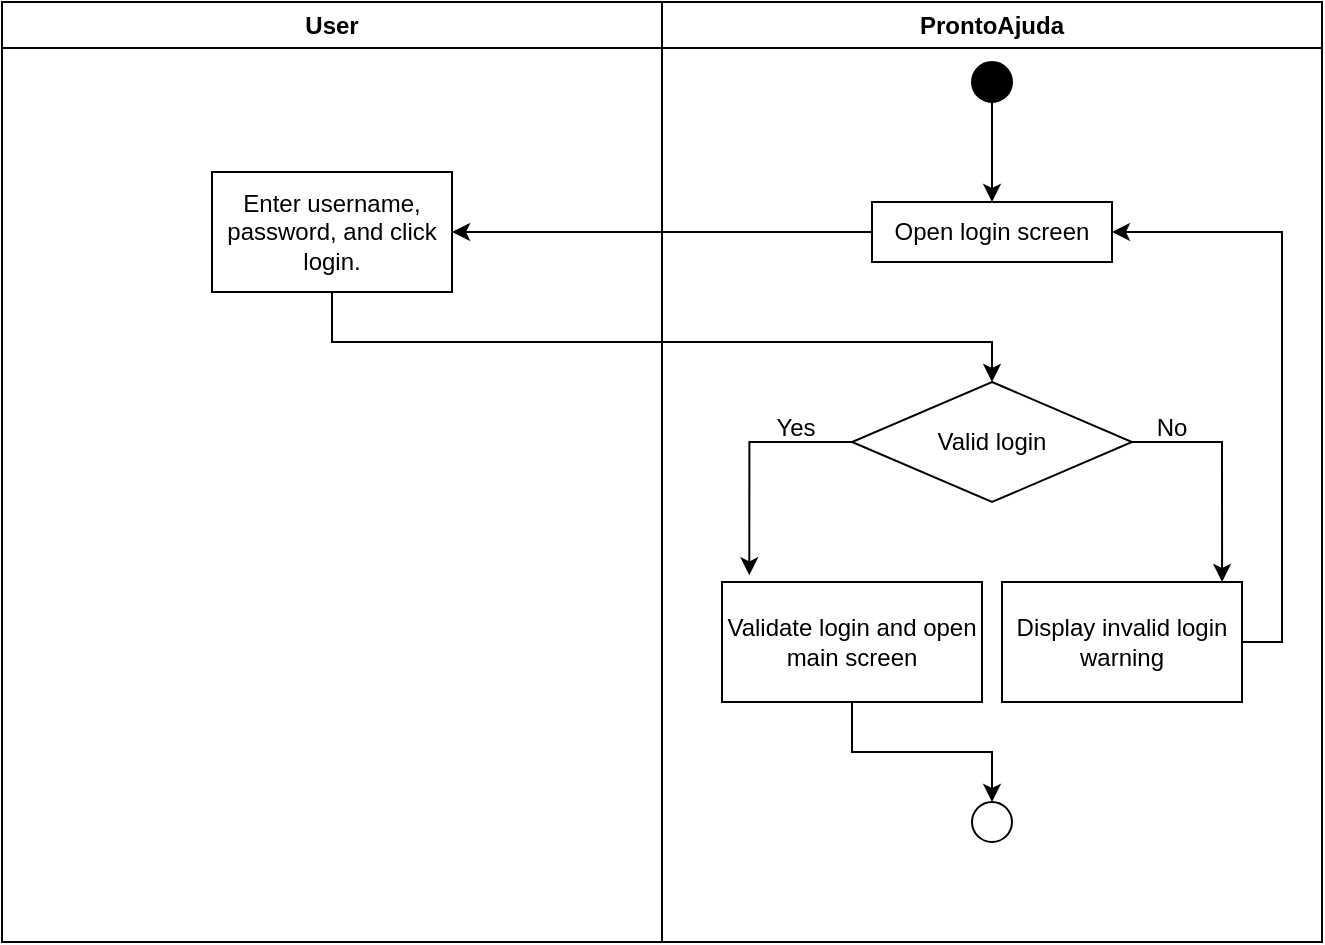 <mxfile version="27.0.2">
  <diagram name="Página-1" id="itLVcUMP6YsrIsmx9xgs">
    <mxGraphModel dx="1025" dy="459" grid="1" gridSize="10" guides="1" tooltips="1" connect="1" arrows="1" fold="1" page="1" pageScale="1" pageWidth="2339" pageHeight="3300" math="0" shadow="0">
      <root>
        <mxCell id="0" />
        <mxCell id="1" parent="0" />
        <mxCell id="yAOHgPQXLuCnolRolkKN-1" value="User" style="swimlane;whiteSpace=wrap;html=1;movable=0;resizable=0;rotatable=0;deletable=0;editable=0;locked=1;connectable=0;" vertex="1" parent="1">
          <mxGeometry x="40" y="10" width="330" height="470" as="geometry" />
        </mxCell>
        <mxCell id="yAOHgPQXLuCnolRolkKN-2" value="ProntoAjuda" style="swimlane;whiteSpace=wrap;html=1;movable=0;resizable=0;rotatable=0;deletable=0;editable=0;locked=1;connectable=0;" vertex="1" parent="1">
          <mxGeometry x="370" y="10" width="330" height="470" as="geometry" />
        </mxCell>
        <mxCell id="yAOHgPQXLuCnolRolkKN-5" style="edgeStyle=orthogonalEdgeStyle;rounded=0;orthogonalLoop=1;jettySize=auto;html=1;entryX=0.5;entryY=0;entryDx=0;entryDy=0;" edge="1" parent="1" source="yAOHgPQXLuCnolRolkKN-3" target="yAOHgPQXLuCnolRolkKN-4">
          <mxGeometry relative="1" as="geometry" />
        </mxCell>
        <mxCell id="yAOHgPQXLuCnolRolkKN-3" value="" style="ellipse;whiteSpace=wrap;html=1;aspect=fixed;fillColor=#000000;" vertex="1" parent="1">
          <mxGeometry x="525" y="40" width="20" height="20" as="geometry" />
        </mxCell>
        <mxCell id="yAOHgPQXLuCnolRolkKN-18" style="edgeStyle=orthogonalEdgeStyle;rounded=0;orthogonalLoop=1;jettySize=auto;html=1;entryX=1;entryY=0.5;entryDx=0;entryDy=0;" edge="1" parent="1" source="yAOHgPQXLuCnolRolkKN-4" target="yAOHgPQXLuCnolRolkKN-10">
          <mxGeometry relative="1" as="geometry">
            <mxPoint x="270" y="125" as="targetPoint" />
          </mxGeometry>
        </mxCell>
        <mxCell id="yAOHgPQXLuCnolRolkKN-4" value="Open login screen" style="rounded=0;whiteSpace=wrap;html=1;" vertex="1" parent="1">
          <mxGeometry x="475" y="110" width="120" height="30" as="geometry" />
        </mxCell>
        <mxCell id="yAOHgPQXLuCnolRolkKN-21" style="edgeStyle=orthogonalEdgeStyle;rounded=0;orthogonalLoop=1;jettySize=auto;html=1;" edge="1" parent="1" source="yAOHgPQXLuCnolRolkKN-10" target="yAOHgPQXLuCnolRolkKN-19">
          <mxGeometry relative="1" as="geometry">
            <Array as="points">
              <mxPoint x="205" y="180" />
              <mxPoint x="535" y="180" />
            </Array>
          </mxGeometry>
        </mxCell>
        <mxCell id="yAOHgPQXLuCnolRolkKN-10" value="Enter username, password, and click login." style="rounded=0;whiteSpace=wrap;html=1;" vertex="1" parent="1">
          <mxGeometry x="145" y="95" width="120" height="60" as="geometry" />
        </mxCell>
        <mxCell id="yAOHgPQXLuCnolRolkKN-19" value="Valid login" style="rhombus;whiteSpace=wrap;html=1;" vertex="1" parent="1">
          <mxGeometry x="465" y="200" width="140" height="60" as="geometry" />
        </mxCell>
        <mxCell id="yAOHgPQXLuCnolRolkKN-34" style="edgeStyle=orthogonalEdgeStyle;rounded=0;orthogonalLoop=1;jettySize=auto;html=1;entryX=0.5;entryY=0;entryDx=0;entryDy=0;" edge="1" parent="1" source="yAOHgPQXLuCnolRolkKN-22" target="yAOHgPQXLuCnolRolkKN-33">
          <mxGeometry relative="1" as="geometry" />
        </mxCell>
        <mxCell id="yAOHgPQXLuCnolRolkKN-22" value="Validate login and open main screen" style="rounded=0;whiteSpace=wrap;html=1;" vertex="1" parent="1">
          <mxGeometry x="400" y="300" width="130" height="60" as="geometry" />
        </mxCell>
        <mxCell id="yAOHgPQXLuCnolRolkKN-24" value="Yes" style="text;html=1;align=center;verticalAlign=middle;whiteSpace=wrap;rounded=0;" vertex="1" parent="1">
          <mxGeometry x="407" y="208" width="60" height="30" as="geometry" />
        </mxCell>
        <mxCell id="yAOHgPQXLuCnolRolkKN-30" style="edgeStyle=orthogonalEdgeStyle;rounded=0;orthogonalLoop=1;jettySize=auto;html=1;entryX=1;entryY=0.5;entryDx=0;entryDy=0;" edge="1" parent="1" source="yAOHgPQXLuCnolRolkKN-25" target="yAOHgPQXLuCnolRolkKN-4">
          <mxGeometry relative="1" as="geometry">
            <Array as="points">
              <mxPoint x="680" y="330" />
              <mxPoint x="680" y="125" />
            </Array>
          </mxGeometry>
        </mxCell>
        <mxCell id="yAOHgPQXLuCnolRolkKN-25" value="Display invalid login warning" style="rounded=0;whiteSpace=wrap;html=1;" vertex="1" parent="1">
          <mxGeometry x="540" y="300" width="120" height="60" as="geometry" />
        </mxCell>
        <mxCell id="yAOHgPQXLuCnolRolkKN-28" style="edgeStyle=orthogonalEdgeStyle;rounded=0;orthogonalLoop=1;jettySize=auto;html=1;entryX=0.105;entryY=-0.056;entryDx=0;entryDy=0;entryPerimeter=0;" edge="1" parent="1" source="yAOHgPQXLuCnolRolkKN-19" target="yAOHgPQXLuCnolRolkKN-22">
          <mxGeometry relative="1" as="geometry">
            <mxPoint x="414" y="290" as="targetPoint" />
            <Array as="points">
              <mxPoint x="414" y="230" />
            </Array>
          </mxGeometry>
        </mxCell>
        <mxCell id="yAOHgPQXLuCnolRolkKN-29" style="edgeStyle=orthogonalEdgeStyle;rounded=0;orthogonalLoop=1;jettySize=auto;html=1;entryX=0.917;entryY=0;entryDx=0;entryDy=0;entryPerimeter=0;" edge="1" parent="1" source="yAOHgPQXLuCnolRolkKN-19" target="yAOHgPQXLuCnolRolkKN-25">
          <mxGeometry relative="1" as="geometry">
            <Array as="points">
              <mxPoint x="650" y="230" />
            </Array>
          </mxGeometry>
        </mxCell>
        <mxCell id="yAOHgPQXLuCnolRolkKN-31" value="No" style="text;html=1;align=center;verticalAlign=middle;whiteSpace=wrap;rounded=0;" vertex="1" parent="1">
          <mxGeometry x="595" y="208" width="60" height="30" as="geometry" />
        </mxCell>
        <mxCell id="yAOHgPQXLuCnolRolkKN-33" value="" style="ellipse;whiteSpace=wrap;html=1;aspect=fixed;fillColor=#FFFFFF;" vertex="1" parent="1">
          <mxGeometry x="525" y="410" width="20" height="20" as="geometry" />
        </mxCell>
      </root>
    </mxGraphModel>
  </diagram>
</mxfile>
